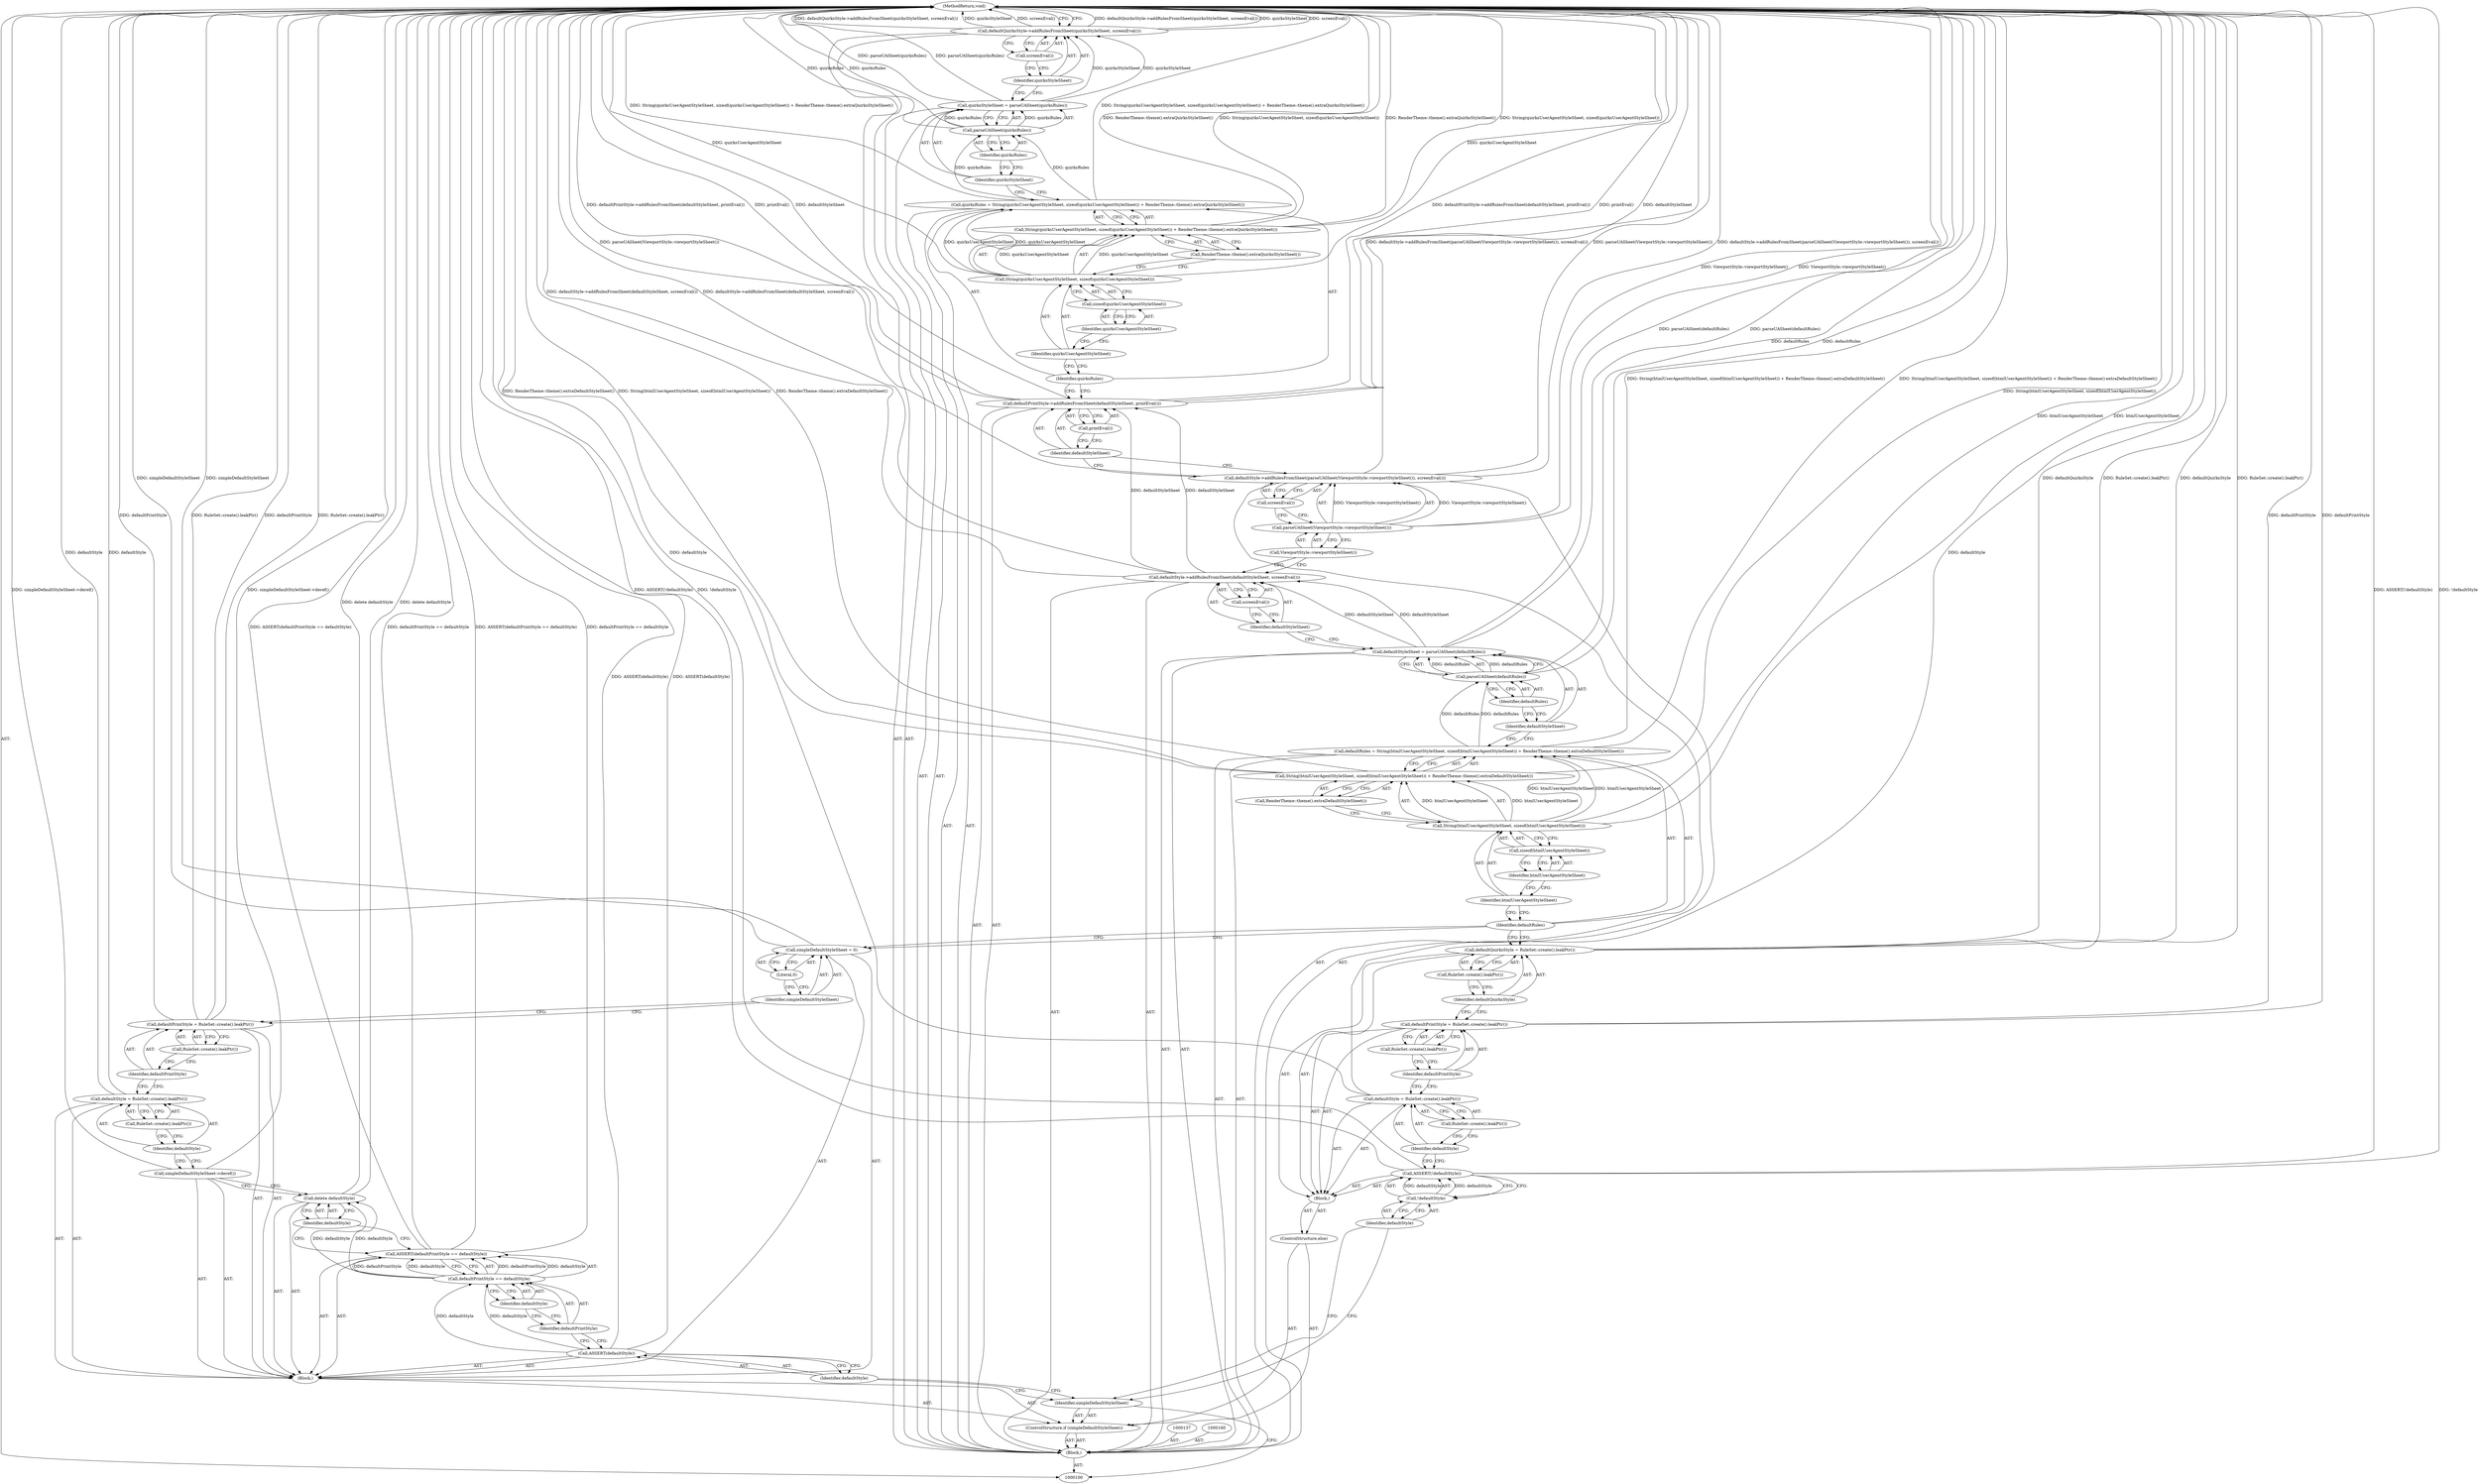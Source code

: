 digraph "1_Chrome_4d17163f4b66be517dc49019a029e5ddbd45078c_2" {
"1000176" [label="(MethodReturn,void)"];
"1000122" [label="(Literal,0)"];
"1000120" [label="(Call,simpleDefaultStyleSheet = 0)"];
"1000121" [label="(Identifier,simpleDefaultStyleSheet)"];
"1000124" [label="(Block,)"];
"1000123" [label="(ControlStructure,else)"];
"1000126" [label="(Call,!defaultStyle)"];
"1000127" [label="(Identifier,defaultStyle)"];
"1000125" [label="(Call,ASSERT(!defaultStyle))"];
"1000130" [label="(Call,RuleSet::create().leakPtr())"];
"1000128" [label="(Call,defaultStyle = RuleSet::create().leakPtr())"];
"1000129" [label="(Identifier,defaultStyle)"];
"1000133" [label="(Call,RuleSet::create().leakPtr())"];
"1000131" [label="(Call,defaultPrintStyle = RuleSet::create().leakPtr())"];
"1000132" [label="(Identifier,defaultPrintStyle)"];
"1000136" [label="(Call,RuleSet::create().leakPtr())"];
"1000134" [label="(Call,defaultQuirksStyle = RuleSet::create().leakPtr())"];
"1000135" [label="(Identifier,defaultQuirksStyle)"];
"1000138" [label="(Call,defaultRules = String(htmlUserAgentStyleSheet, sizeof(htmlUserAgentStyleSheet)) + RenderTheme::theme().extraDefaultStyleSheet())"];
"1000139" [label="(Identifier,defaultRules)"];
"1000140" [label="(Call,String(htmlUserAgentStyleSheet, sizeof(htmlUserAgentStyleSheet)) + RenderTheme::theme().extraDefaultStyleSheet())"];
"1000141" [label="(Call,String(htmlUserAgentStyleSheet, sizeof(htmlUserAgentStyleSheet)))"];
"1000142" [label="(Identifier,htmlUserAgentStyleSheet)"];
"1000143" [label="(Call,sizeof(htmlUserAgentStyleSheet))"];
"1000144" [label="(Identifier,htmlUserAgentStyleSheet)"];
"1000145" [label="(Call,RenderTheme::theme().extraDefaultStyleSheet())"];
"1000148" [label="(Call,parseUASheet(defaultRules))"];
"1000149" [label="(Identifier,defaultRules)"];
"1000146" [label="(Call,defaultStyleSheet = parseUASheet(defaultRules))"];
"1000147" [label="(Identifier,defaultStyleSheet)"];
"1000101" [label="(Block,)"];
"1000151" [label="(Identifier,defaultStyleSheet)"];
"1000150" [label="(Call,defaultStyle->addRulesFromSheet(defaultStyleSheet, screenEval()))"];
"1000152" [label="(Call,screenEval())"];
"1000154" [label="(Call,parseUASheet(ViewportStyle::viewportStyleSheet()))"];
"1000153" [label="(Call,defaultStyle->addRulesFromSheet(parseUASheet(ViewportStyle::viewportStyleSheet()), screenEval()))"];
"1000155" [label="(Call,ViewportStyle::viewportStyleSheet())"];
"1000156" [label="(Call,screenEval())"];
"1000157" [label="(Call,defaultPrintStyle->addRulesFromSheet(defaultStyleSheet, printEval()))"];
"1000158" [label="(Identifier,defaultStyleSheet)"];
"1000159" [label="(Call,printEval())"];
"1000161" [label="(Call,quirksRules = String(quirksUserAgentStyleSheet, sizeof(quirksUserAgentStyleSheet)) + RenderTheme::theme().extraQuirksStyleSheet())"];
"1000162" [label="(Identifier,quirksRules)"];
"1000163" [label="(Call,String(quirksUserAgentStyleSheet, sizeof(quirksUserAgentStyleSheet)) + RenderTheme::theme().extraQuirksStyleSheet())"];
"1000164" [label="(Call,String(quirksUserAgentStyleSheet, sizeof(quirksUserAgentStyleSheet)))"];
"1000165" [label="(Identifier,quirksUserAgentStyleSheet)"];
"1000166" [label="(Call,sizeof(quirksUserAgentStyleSheet))"];
"1000167" [label="(Identifier,quirksUserAgentStyleSheet)"];
"1000168" [label="(Call,RenderTheme::theme().extraQuirksStyleSheet())"];
"1000171" [label="(Call,parseUASheet(quirksRules))"];
"1000172" [label="(Identifier,quirksRules)"];
"1000169" [label="(Call,quirksStyleSheet = parseUASheet(quirksRules))"];
"1000170" [label="(Identifier,quirksStyleSheet)"];
"1000174" [label="(Identifier,quirksStyleSheet)"];
"1000173" [label="(Call,defaultQuirksStyle->addRulesFromSheet(quirksStyleSheet, screenEval()))"];
"1000175" [label="(Call,screenEval())"];
"1000104" [label="(Block,)"];
"1000102" [label="(ControlStructure,if (simpleDefaultStyleSheet))"];
"1000103" [label="(Identifier,simpleDefaultStyleSheet)"];
"1000106" [label="(Identifier,defaultStyle)"];
"1000105" [label="(Call,ASSERT(defaultStyle))"];
"1000108" [label="(Call,defaultPrintStyle == defaultStyle)"];
"1000109" [label="(Identifier,defaultPrintStyle)"];
"1000110" [label="(Identifier,defaultStyle)"];
"1000107" [label="(Call,ASSERT(defaultPrintStyle == defaultStyle))"];
"1000112" [label="(Identifier,defaultStyle)"];
"1000111" [label="(Call,delete defaultStyle)"];
"1000113" [label="(Call,simpleDefaultStyleSheet->deref())"];
"1000116" [label="(Call,RuleSet::create().leakPtr())"];
"1000114" [label="(Call,defaultStyle = RuleSet::create().leakPtr())"];
"1000115" [label="(Identifier,defaultStyle)"];
"1000119" [label="(Call,RuleSet::create().leakPtr())"];
"1000117" [label="(Call,defaultPrintStyle = RuleSet::create().leakPtr())"];
"1000118" [label="(Identifier,defaultPrintStyle)"];
"1000176" -> "1000100"  [label="AST: "];
"1000176" -> "1000173"  [label="CFG: "];
"1000125" -> "1000176"  [label="DDG: ASSERT(!defaultStyle)"];
"1000125" -> "1000176"  [label="DDG: !defaultStyle"];
"1000107" -> "1000176"  [label="DDG: defaultPrintStyle == defaultStyle"];
"1000107" -> "1000176"  [label="DDG: ASSERT(defaultPrintStyle == defaultStyle)"];
"1000157" -> "1000176"  [label="DDG: defaultPrintStyle->addRulesFromSheet(defaultStyleSheet, printEval())"];
"1000157" -> "1000176"  [label="DDG: printEval()"];
"1000157" -> "1000176"  [label="DDG: defaultStyleSheet"];
"1000105" -> "1000176"  [label="DDG: ASSERT(defaultStyle)"];
"1000153" -> "1000176"  [label="DDG: defaultStyle->addRulesFromSheet(parseUASheet(ViewportStyle::viewportStyleSheet()), screenEval())"];
"1000153" -> "1000176"  [label="DDG: parseUASheet(ViewportStyle::viewportStyleSheet())"];
"1000117" -> "1000176"  [label="DDG: defaultPrintStyle"];
"1000117" -> "1000176"  [label="DDG: RuleSet::create().leakPtr()"];
"1000150" -> "1000176"  [label="DDG: defaultStyle->addRulesFromSheet(defaultStyleSheet, screenEval())"];
"1000163" -> "1000176"  [label="DDG: RenderTheme::theme().extraQuirksStyleSheet()"];
"1000163" -> "1000176"  [label="DDG: String(quirksUserAgentStyleSheet, sizeof(quirksUserAgentStyleSheet))"];
"1000171" -> "1000176"  [label="DDG: quirksRules"];
"1000141" -> "1000176"  [label="DDG: htmlUserAgentStyleSheet"];
"1000131" -> "1000176"  [label="DDG: defaultPrintStyle"];
"1000140" -> "1000176"  [label="DDG: String(htmlUserAgentStyleSheet, sizeof(htmlUserAgentStyleSheet))"];
"1000140" -> "1000176"  [label="DDG: RenderTheme::theme().extraDefaultStyleSheet()"];
"1000138" -> "1000176"  [label="DDG: String(htmlUserAgentStyleSheet, sizeof(htmlUserAgentStyleSheet)) + RenderTheme::theme().extraDefaultStyleSheet()"];
"1000128" -> "1000176"  [label="DDG: defaultStyle"];
"1000154" -> "1000176"  [label="DDG: ViewportStyle::viewportStyleSheet()"];
"1000114" -> "1000176"  [label="DDG: defaultStyle"];
"1000120" -> "1000176"  [label="DDG: simpleDefaultStyleSheet"];
"1000148" -> "1000176"  [label="DDG: defaultRules"];
"1000146" -> "1000176"  [label="DDG: parseUASheet(defaultRules)"];
"1000134" -> "1000176"  [label="DDG: defaultQuirksStyle"];
"1000134" -> "1000176"  [label="DDG: RuleSet::create().leakPtr()"];
"1000113" -> "1000176"  [label="DDG: simpleDefaultStyleSheet->deref()"];
"1000173" -> "1000176"  [label="DDG: defaultQuirksStyle->addRulesFromSheet(quirksStyleSheet, screenEval())"];
"1000173" -> "1000176"  [label="DDG: quirksStyleSheet"];
"1000173" -> "1000176"  [label="DDG: screenEval()"];
"1000169" -> "1000176"  [label="DDG: parseUASheet(quirksRules)"];
"1000161" -> "1000176"  [label="DDG: String(quirksUserAgentStyleSheet, sizeof(quirksUserAgentStyleSheet)) + RenderTheme::theme().extraQuirksStyleSheet()"];
"1000111" -> "1000176"  [label="DDG: delete defaultStyle"];
"1000164" -> "1000176"  [label="DDG: quirksUserAgentStyleSheet"];
"1000122" -> "1000120"  [label="AST: "];
"1000122" -> "1000121"  [label="CFG: "];
"1000120" -> "1000122"  [label="CFG: "];
"1000120" -> "1000104"  [label="AST: "];
"1000120" -> "1000122"  [label="CFG: "];
"1000121" -> "1000120"  [label="AST: "];
"1000122" -> "1000120"  [label="AST: "];
"1000139" -> "1000120"  [label="CFG: "];
"1000120" -> "1000176"  [label="DDG: simpleDefaultStyleSheet"];
"1000121" -> "1000120"  [label="AST: "];
"1000121" -> "1000117"  [label="CFG: "];
"1000122" -> "1000121"  [label="CFG: "];
"1000124" -> "1000123"  [label="AST: "];
"1000125" -> "1000124"  [label="AST: "];
"1000128" -> "1000124"  [label="AST: "];
"1000131" -> "1000124"  [label="AST: "];
"1000134" -> "1000124"  [label="AST: "];
"1000123" -> "1000102"  [label="AST: "];
"1000124" -> "1000123"  [label="AST: "];
"1000126" -> "1000125"  [label="AST: "];
"1000126" -> "1000127"  [label="CFG: "];
"1000127" -> "1000126"  [label="AST: "];
"1000125" -> "1000126"  [label="CFG: "];
"1000126" -> "1000125"  [label="DDG: defaultStyle"];
"1000127" -> "1000126"  [label="AST: "];
"1000127" -> "1000103"  [label="CFG: "];
"1000126" -> "1000127"  [label="CFG: "];
"1000125" -> "1000124"  [label="AST: "];
"1000125" -> "1000126"  [label="CFG: "];
"1000126" -> "1000125"  [label="AST: "];
"1000129" -> "1000125"  [label="CFG: "];
"1000125" -> "1000176"  [label="DDG: ASSERT(!defaultStyle)"];
"1000125" -> "1000176"  [label="DDG: !defaultStyle"];
"1000126" -> "1000125"  [label="DDG: defaultStyle"];
"1000130" -> "1000128"  [label="AST: "];
"1000130" -> "1000129"  [label="CFG: "];
"1000128" -> "1000130"  [label="CFG: "];
"1000128" -> "1000124"  [label="AST: "];
"1000128" -> "1000130"  [label="CFG: "];
"1000129" -> "1000128"  [label="AST: "];
"1000130" -> "1000128"  [label="AST: "];
"1000132" -> "1000128"  [label="CFG: "];
"1000128" -> "1000176"  [label="DDG: defaultStyle"];
"1000129" -> "1000128"  [label="AST: "];
"1000129" -> "1000125"  [label="CFG: "];
"1000130" -> "1000129"  [label="CFG: "];
"1000133" -> "1000131"  [label="AST: "];
"1000133" -> "1000132"  [label="CFG: "];
"1000131" -> "1000133"  [label="CFG: "];
"1000131" -> "1000124"  [label="AST: "];
"1000131" -> "1000133"  [label="CFG: "];
"1000132" -> "1000131"  [label="AST: "];
"1000133" -> "1000131"  [label="AST: "];
"1000135" -> "1000131"  [label="CFG: "];
"1000131" -> "1000176"  [label="DDG: defaultPrintStyle"];
"1000132" -> "1000131"  [label="AST: "];
"1000132" -> "1000128"  [label="CFG: "];
"1000133" -> "1000132"  [label="CFG: "];
"1000136" -> "1000134"  [label="AST: "];
"1000136" -> "1000135"  [label="CFG: "];
"1000134" -> "1000136"  [label="CFG: "];
"1000134" -> "1000124"  [label="AST: "];
"1000134" -> "1000136"  [label="CFG: "];
"1000135" -> "1000134"  [label="AST: "];
"1000136" -> "1000134"  [label="AST: "];
"1000139" -> "1000134"  [label="CFG: "];
"1000134" -> "1000176"  [label="DDG: defaultQuirksStyle"];
"1000134" -> "1000176"  [label="DDG: RuleSet::create().leakPtr()"];
"1000135" -> "1000134"  [label="AST: "];
"1000135" -> "1000131"  [label="CFG: "];
"1000136" -> "1000135"  [label="CFG: "];
"1000138" -> "1000101"  [label="AST: "];
"1000138" -> "1000140"  [label="CFG: "];
"1000139" -> "1000138"  [label="AST: "];
"1000140" -> "1000138"  [label="AST: "];
"1000147" -> "1000138"  [label="CFG: "];
"1000138" -> "1000176"  [label="DDG: String(htmlUserAgentStyleSheet, sizeof(htmlUserAgentStyleSheet)) + RenderTheme::theme().extraDefaultStyleSheet()"];
"1000141" -> "1000138"  [label="DDG: htmlUserAgentStyleSheet"];
"1000138" -> "1000148"  [label="DDG: defaultRules"];
"1000139" -> "1000138"  [label="AST: "];
"1000139" -> "1000120"  [label="CFG: "];
"1000139" -> "1000134"  [label="CFG: "];
"1000142" -> "1000139"  [label="CFG: "];
"1000140" -> "1000138"  [label="AST: "];
"1000140" -> "1000145"  [label="CFG: "];
"1000141" -> "1000140"  [label="AST: "];
"1000145" -> "1000140"  [label="AST: "];
"1000138" -> "1000140"  [label="CFG: "];
"1000140" -> "1000176"  [label="DDG: String(htmlUserAgentStyleSheet, sizeof(htmlUserAgentStyleSheet))"];
"1000140" -> "1000176"  [label="DDG: RenderTheme::theme().extraDefaultStyleSheet()"];
"1000141" -> "1000140"  [label="DDG: htmlUserAgentStyleSheet"];
"1000141" -> "1000140"  [label="AST: "];
"1000141" -> "1000143"  [label="CFG: "];
"1000142" -> "1000141"  [label="AST: "];
"1000143" -> "1000141"  [label="AST: "];
"1000145" -> "1000141"  [label="CFG: "];
"1000141" -> "1000176"  [label="DDG: htmlUserAgentStyleSheet"];
"1000141" -> "1000138"  [label="DDG: htmlUserAgentStyleSheet"];
"1000141" -> "1000140"  [label="DDG: htmlUserAgentStyleSheet"];
"1000142" -> "1000141"  [label="AST: "];
"1000142" -> "1000139"  [label="CFG: "];
"1000144" -> "1000142"  [label="CFG: "];
"1000143" -> "1000141"  [label="AST: "];
"1000143" -> "1000144"  [label="CFG: "];
"1000144" -> "1000143"  [label="AST: "];
"1000141" -> "1000143"  [label="CFG: "];
"1000144" -> "1000143"  [label="AST: "];
"1000144" -> "1000142"  [label="CFG: "];
"1000143" -> "1000144"  [label="CFG: "];
"1000145" -> "1000140"  [label="AST: "];
"1000145" -> "1000141"  [label="CFG: "];
"1000140" -> "1000145"  [label="CFG: "];
"1000148" -> "1000146"  [label="AST: "];
"1000148" -> "1000149"  [label="CFG: "];
"1000149" -> "1000148"  [label="AST: "];
"1000146" -> "1000148"  [label="CFG: "];
"1000148" -> "1000176"  [label="DDG: defaultRules"];
"1000148" -> "1000146"  [label="DDG: defaultRules"];
"1000138" -> "1000148"  [label="DDG: defaultRules"];
"1000149" -> "1000148"  [label="AST: "];
"1000149" -> "1000147"  [label="CFG: "];
"1000148" -> "1000149"  [label="CFG: "];
"1000146" -> "1000101"  [label="AST: "];
"1000146" -> "1000148"  [label="CFG: "];
"1000147" -> "1000146"  [label="AST: "];
"1000148" -> "1000146"  [label="AST: "];
"1000151" -> "1000146"  [label="CFG: "];
"1000146" -> "1000176"  [label="DDG: parseUASheet(defaultRules)"];
"1000148" -> "1000146"  [label="DDG: defaultRules"];
"1000146" -> "1000150"  [label="DDG: defaultStyleSheet"];
"1000147" -> "1000146"  [label="AST: "];
"1000147" -> "1000138"  [label="CFG: "];
"1000149" -> "1000147"  [label="CFG: "];
"1000101" -> "1000100"  [label="AST: "];
"1000102" -> "1000101"  [label="AST: "];
"1000137" -> "1000101"  [label="AST: "];
"1000138" -> "1000101"  [label="AST: "];
"1000146" -> "1000101"  [label="AST: "];
"1000150" -> "1000101"  [label="AST: "];
"1000153" -> "1000101"  [label="AST: "];
"1000157" -> "1000101"  [label="AST: "];
"1000160" -> "1000101"  [label="AST: "];
"1000161" -> "1000101"  [label="AST: "];
"1000169" -> "1000101"  [label="AST: "];
"1000173" -> "1000101"  [label="AST: "];
"1000151" -> "1000150"  [label="AST: "];
"1000151" -> "1000146"  [label="CFG: "];
"1000152" -> "1000151"  [label="CFG: "];
"1000150" -> "1000101"  [label="AST: "];
"1000150" -> "1000152"  [label="CFG: "];
"1000151" -> "1000150"  [label="AST: "];
"1000152" -> "1000150"  [label="AST: "];
"1000155" -> "1000150"  [label="CFG: "];
"1000150" -> "1000176"  [label="DDG: defaultStyle->addRulesFromSheet(defaultStyleSheet, screenEval())"];
"1000146" -> "1000150"  [label="DDG: defaultStyleSheet"];
"1000150" -> "1000157"  [label="DDG: defaultStyleSheet"];
"1000152" -> "1000150"  [label="AST: "];
"1000152" -> "1000151"  [label="CFG: "];
"1000150" -> "1000152"  [label="CFG: "];
"1000154" -> "1000153"  [label="AST: "];
"1000154" -> "1000155"  [label="CFG: "];
"1000155" -> "1000154"  [label="AST: "];
"1000156" -> "1000154"  [label="CFG: "];
"1000154" -> "1000176"  [label="DDG: ViewportStyle::viewportStyleSheet()"];
"1000154" -> "1000153"  [label="DDG: ViewportStyle::viewportStyleSheet()"];
"1000153" -> "1000101"  [label="AST: "];
"1000153" -> "1000156"  [label="CFG: "];
"1000154" -> "1000153"  [label="AST: "];
"1000156" -> "1000153"  [label="AST: "];
"1000158" -> "1000153"  [label="CFG: "];
"1000153" -> "1000176"  [label="DDG: defaultStyle->addRulesFromSheet(parseUASheet(ViewportStyle::viewportStyleSheet()), screenEval())"];
"1000153" -> "1000176"  [label="DDG: parseUASheet(ViewportStyle::viewportStyleSheet())"];
"1000154" -> "1000153"  [label="DDG: ViewportStyle::viewportStyleSheet()"];
"1000155" -> "1000154"  [label="AST: "];
"1000155" -> "1000150"  [label="CFG: "];
"1000154" -> "1000155"  [label="CFG: "];
"1000156" -> "1000153"  [label="AST: "];
"1000156" -> "1000154"  [label="CFG: "];
"1000153" -> "1000156"  [label="CFG: "];
"1000157" -> "1000101"  [label="AST: "];
"1000157" -> "1000159"  [label="CFG: "];
"1000158" -> "1000157"  [label="AST: "];
"1000159" -> "1000157"  [label="AST: "];
"1000162" -> "1000157"  [label="CFG: "];
"1000157" -> "1000176"  [label="DDG: defaultPrintStyle->addRulesFromSheet(defaultStyleSheet, printEval())"];
"1000157" -> "1000176"  [label="DDG: printEval()"];
"1000157" -> "1000176"  [label="DDG: defaultStyleSheet"];
"1000150" -> "1000157"  [label="DDG: defaultStyleSheet"];
"1000158" -> "1000157"  [label="AST: "];
"1000158" -> "1000153"  [label="CFG: "];
"1000159" -> "1000158"  [label="CFG: "];
"1000159" -> "1000157"  [label="AST: "];
"1000159" -> "1000158"  [label="CFG: "];
"1000157" -> "1000159"  [label="CFG: "];
"1000161" -> "1000101"  [label="AST: "];
"1000161" -> "1000163"  [label="CFG: "];
"1000162" -> "1000161"  [label="AST: "];
"1000163" -> "1000161"  [label="AST: "];
"1000170" -> "1000161"  [label="CFG: "];
"1000161" -> "1000176"  [label="DDG: String(quirksUserAgentStyleSheet, sizeof(quirksUserAgentStyleSheet)) + RenderTheme::theme().extraQuirksStyleSheet()"];
"1000164" -> "1000161"  [label="DDG: quirksUserAgentStyleSheet"];
"1000161" -> "1000171"  [label="DDG: quirksRules"];
"1000162" -> "1000161"  [label="AST: "];
"1000162" -> "1000157"  [label="CFG: "];
"1000165" -> "1000162"  [label="CFG: "];
"1000163" -> "1000161"  [label="AST: "];
"1000163" -> "1000168"  [label="CFG: "];
"1000164" -> "1000163"  [label="AST: "];
"1000168" -> "1000163"  [label="AST: "];
"1000161" -> "1000163"  [label="CFG: "];
"1000163" -> "1000176"  [label="DDG: RenderTheme::theme().extraQuirksStyleSheet()"];
"1000163" -> "1000176"  [label="DDG: String(quirksUserAgentStyleSheet, sizeof(quirksUserAgentStyleSheet))"];
"1000164" -> "1000163"  [label="DDG: quirksUserAgentStyleSheet"];
"1000164" -> "1000163"  [label="AST: "];
"1000164" -> "1000166"  [label="CFG: "];
"1000165" -> "1000164"  [label="AST: "];
"1000166" -> "1000164"  [label="AST: "];
"1000168" -> "1000164"  [label="CFG: "];
"1000164" -> "1000176"  [label="DDG: quirksUserAgentStyleSheet"];
"1000164" -> "1000161"  [label="DDG: quirksUserAgentStyleSheet"];
"1000164" -> "1000163"  [label="DDG: quirksUserAgentStyleSheet"];
"1000165" -> "1000164"  [label="AST: "];
"1000165" -> "1000162"  [label="CFG: "];
"1000167" -> "1000165"  [label="CFG: "];
"1000166" -> "1000164"  [label="AST: "];
"1000166" -> "1000167"  [label="CFG: "];
"1000167" -> "1000166"  [label="AST: "];
"1000164" -> "1000166"  [label="CFG: "];
"1000167" -> "1000166"  [label="AST: "];
"1000167" -> "1000165"  [label="CFG: "];
"1000166" -> "1000167"  [label="CFG: "];
"1000168" -> "1000163"  [label="AST: "];
"1000168" -> "1000164"  [label="CFG: "];
"1000163" -> "1000168"  [label="CFG: "];
"1000171" -> "1000169"  [label="AST: "];
"1000171" -> "1000172"  [label="CFG: "];
"1000172" -> "1000171"  [label="AST: "];
"1000169" -> "1000171"  [label="CFG: "];
"1000171" -> "1000176"  [label="DDG: quirksRules"];
"1000171" -> "1000169"  [label="DDG: quirksRules"];
"1000161" -> "1000171"  [label="DDG: quirksRules"];
"1000172" -> "1000171"  [label="AST: "];
"1000172" -> "1000170"  [label="CFG: "];
"1000171" -> "1000172"  [label="CFG: "];
"1000169" -> "1000101"  [label="AST: "];
"1000169" -> "1000171"  [label="CFG: "];
"1000170" -> "1000169"  [label="AST: "];
"1000171" -> "1000169"  [label="AST: "];
"1000174" -> "1000169"  [label="CFG: "];
"1000169" -> "1000176"  [label="DDG: parseUASheet(quirksRules)"];
"1000171" -> "1000169"  [label="DDG: quirksRules"];
"1000169" -> "1000173"  [label="DDG: quirksStyleSheet"];
"1000170" -> "1000169"  [label="AST: "];
"1000170" -> "1000161"  [label="CFG: "];
"1000172" -> "1000170"  [label="CFG: "];
"1000174" -> "1000173"  [label="AST: "];
"1000174" -> "1000169"  [label="CFG: "];
"1000175" -> "1000174"  [label="CFG: "];
"1000173" -> "1000101"  [label="AST: "];
"1000173" -> "1000175"  [label="CFG: "];
"1000174" -> "1000173"  [label="AST: "];
"1000175" -> "1000173"  [label="AST: "];
"1000176" -> "1000173"  [label="CFG: "];
"1000173" -> "1000176"  [label="DDG: defaultQuirksStyle->addRulesFromSheet(quirksStyleSheet, screenEval())"];
"1000173" -> "1000176"  [label="DDG: quirksStyleSheet"];
"1000173" -> "1000176"  [label="DDG: screenEval()"];
"1000169" -> "1000173"  [label="DDG: quirksStyleSheet"];
"1000175" -> "1000173"  [label="AST: "];
"1000175" -> "1000174"  [label="CFG: "];
"1000173" -> "1000175"  [label="CFG: "];
"1000104" -> "1000102"  [label="AST: "];
"1000105" -> "1000104"  [label="AST: "];
"1000107" -> "1000104"  [label="AST: "];
"1000111" -> "1000104"  [label="AST: "];
"1000113" -> "1000104"  [label="AST: "];
"1000114" -> "1000104"  [label="AST: "];
"1000117" -> "1000104"  [label="AST: "];
"1000120" -> "1000104"  [label="AST: "];
"1000102" -> "1000101"  [label="AST: "];
"1000103" -> "1000102"  [label="AST: "];
"1000104" -> "1000102"  [label="AST: "];
"1000123" -> "1000102"  [label="AST: "];
"1000103" -> "1000102"  [label="AST: "];
"1000103" -> "1000100"  [label="CFG: "];
"1000106" -> "1000103"  [label="CFG: "];
"1000127" -> "1000103"  [label="CFG: "];
"1000106" -> "1000105"  [label="AST: "];
"1000106" -> "1000103"  [label="CFG: "];
"1000105" -> "1000106"  [label="CFG: "];
"1000105" -> "1000104"  [label="AST: "];
"1000105" -> "1000106"  [label="CFG: "];
"1000106" -> "1000105"  [label="AST: "];
"1000109" -> "1000105"  [label="CFG: "];
"1000105" -> "1000176"  [label="DDG: ASSERT(defaultStyle)"];
"1000105" -> "1000108"  [label="DDG: defaultStyle"];
"1000108" -> "1000107"  [label="AST: "];
"1000108" -> "1000110"  [label="CFG: "];
"1000109" -> "1000108"  [label="AST: "];
"1000110" -> "1000108"  [label="AST: "];
"1000107" -> "1000108"  [label="CFG: "];
"1000108" -> "1000107"  [label="DDG: defaultPrintStyle"];
"1000108" -> "1000107"  [label="DDG: defaultStyle"];
"1000105" -> "1000108"  [label="DDG: defaultStyle"];
"1000108" -> "1000111"  [label="DDG: defaultStyle"];
"1000109" -> "1000108"  [label="AST: "];
"1000109" -> "1000105"  [label="CFG: "];
"1000110" -> "1000109"  [label="CFG: "];
"1000110" -> "1000108"  [label="AST: "];
"1000110" -> "1000109"  [label="CFG: "];
"1000108" -> "1000110"  [label="CFG: "];
"1000107" -> "1000104"  [label="AST: "];
"1000107" -> "1000108"  [label="CFG: "];
"1000108" -> "1000107"  [label="AST: "];
"1000112" -> "1000107"  [label="CFG: "];
"1000107" -> "1000176"  [label="DDG: defaultPrintStyle == defaultStyle"];
"1000107" -> "1000176"  [label="DDG: ASSERT(defaultPrintStyle == defaultStyle)"];
"1000108" -> "1000107"  [label="DDG: defaultPrintStyle"];
"1000108" -> "1000107"  [label="DDG: defaultStyle"];
"1000112" -> "1000111"  [label="AST: "];
"1000112" -> "1000107"  [label="CFG: "];
"1000111" -> "1000112"  [label="CFG: "];
"1000111" -> "1000104"  [label="AST: "];
"1000111" -> "1000112"  [label="CFG: "];
"1000112" -> "1000111"  [label="AST: "];
"1000113" -> "1000111"  [label="CFG: "];
"1000111" -> "1000176"  [label="DDG: delete defaultStyle"];
"1000108" -> "1000111"  [label="DDG: defaultStyle"];
"1000113" -> "1000104"  [label="AST: "];
"1000113" -> "1000111"  [label="CFG: "];
"1000115" -> "1000113"  [label="CFG: "];
"1000113" -> "1000176"  [label="DDG: simpleDefaultStyleSheet->deref()"];
"1000116" -> "1000114"  [label="AST: "];
"1000116" -> "1000115"  [label="CFG: "];
"1000114" -> "1000116"  [label="CFG: "];
"1000114" -> "1000104"  [label="AST: "];
"1000114" -> "1000116"  [label="CFG: "];
"1000115" -> "1000114"  [label="AST: "];
"1000116" -> "1000114"  [label="AST: "];
"1000118" -> "1000114"  [label="CFG: "];
"1000114" -> "1000176"  [label="DDG: defaultStyle"];
"1000115" -> "1000114"  [label="AST: "];
"1000115" -> "1000113"  [label="CFG: "];
"1000116" -> "1000115"  [label="CFG: "];
"1000119" -> "1000117"  [label="AST: "];
"1000119" -> "1000118"  [label="CFG: "];
"1000117" -> "1000119"  [label="CFG: "];
"1000117" -> "1000104"  [label="AST: "];
"1000117" -> "1000119"  [label="CFG: "];
"1000118" -> "1000117"  [label="AST: "];
"1000119" -> "1000117"  [label="AST: "];
"1000121" -> "1000117"  [label="CFG: "];
"1000117" -> "1000176"  [label="DDG: defaultPrintStyle"];
"1000117" -> "1000176"  [label="DDG: RuleSet::create().leakPtr()"];
"1000118" -> "1000117"  [label="AST: "];
"1000118" -> "1000114"  [label="CFG: "];
"1000119" -> "1000118"  [label="CFG: "];
}
